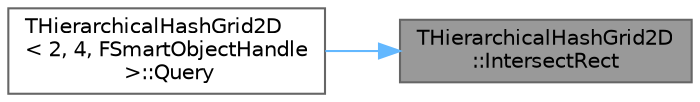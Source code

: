 digraph "THierarchicalHashGrid2D::IntersectRect"
{
 // INTERACTIVE_SVG=YES
 // LATEX_PDF_SIZE
  bgcolor="transparent";
  edge [fontname=Helvetica,fontsize=10,labelfontname=Helvetica,labelfontsize=10];
  node [fontname=Helvetica,fontsize=10,shape=box,height=0.2,width=0.4];
  rankdir="RL";
  Node1 [id="Node000001",label="THierarchicalHashGrid2D\l::IntersectRect",height=0.2,width=0.4,color="gray40", fillcolor="grey60", style="filled", fontcolor="black",tooltip="Returns intersection of the two cell bounding rectangles."];
  Node1 -> Node2 [id="edge1_Node000001_Node000002",dir="back",color="steelblue1",style="solid",tooltip=" "];
  Node2 [id="Node000002",label="THierarchicalHashGrid2D\l\< 2, 4, FSmartObjectHandle\l \>::Query",height=0.2,width=0.4,color="grey40", fillcolor="white", style="filled",URL="$df/dd8/classTHierarchicalHashGrid2D.html#ad64c8c22990d57354608abcf29c170d2",tooltip=" "];
}
